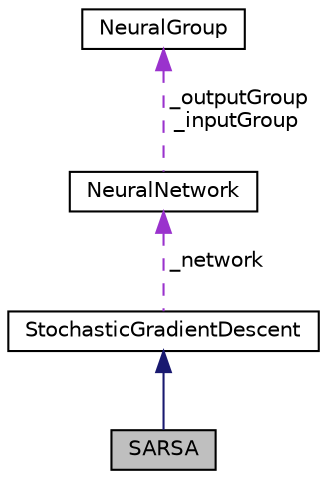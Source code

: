 digraph "SARSA"
{
  edge [fontname="Helvetica",fontsize="10",labelfontname="Helvetica",labelfontsize="10"];
  node [fontname="Helvetica",fontsize="10",shape=record];
  Node1 [label="SARSA",height=0.2,width=0.4,color="black", fillcolor="grey75", style="filled", fontcolor="black"];
  Node2 -> Node1 [dir="back",color="midnightblue",fontsize="10",style="solid",fontname="Helvetica"];
  Node2 [label="StochasticGradientDescent",height=0.2,width=0.4,color="black", fillcolor="white", style="filled",URL="$class_gradient_base.html"];
  Node3 -> Node2 [dir="back",color="darkorchid3",fontsize="10",style="dashed",label=" _network" ,fontname="Helvetica"];
  Node3 [label="NeuralNetwork",height=0.2,width=0.4,color="black", fillcolor="white", style="filled",URL="$class_neural_network.html"];
  Node4 -> Node3 [dir="back",color="darkorchid3",fontsize="10",style="dashed",label=" _outputGroup\n_inputGroup" ,fontname="Helvetica"];
  Node4 [label="NeuralGroup",height=0.2,width=0.4,color="black", fillcolor="white", style="filled",URL="$class_neural_group.html"];
}
